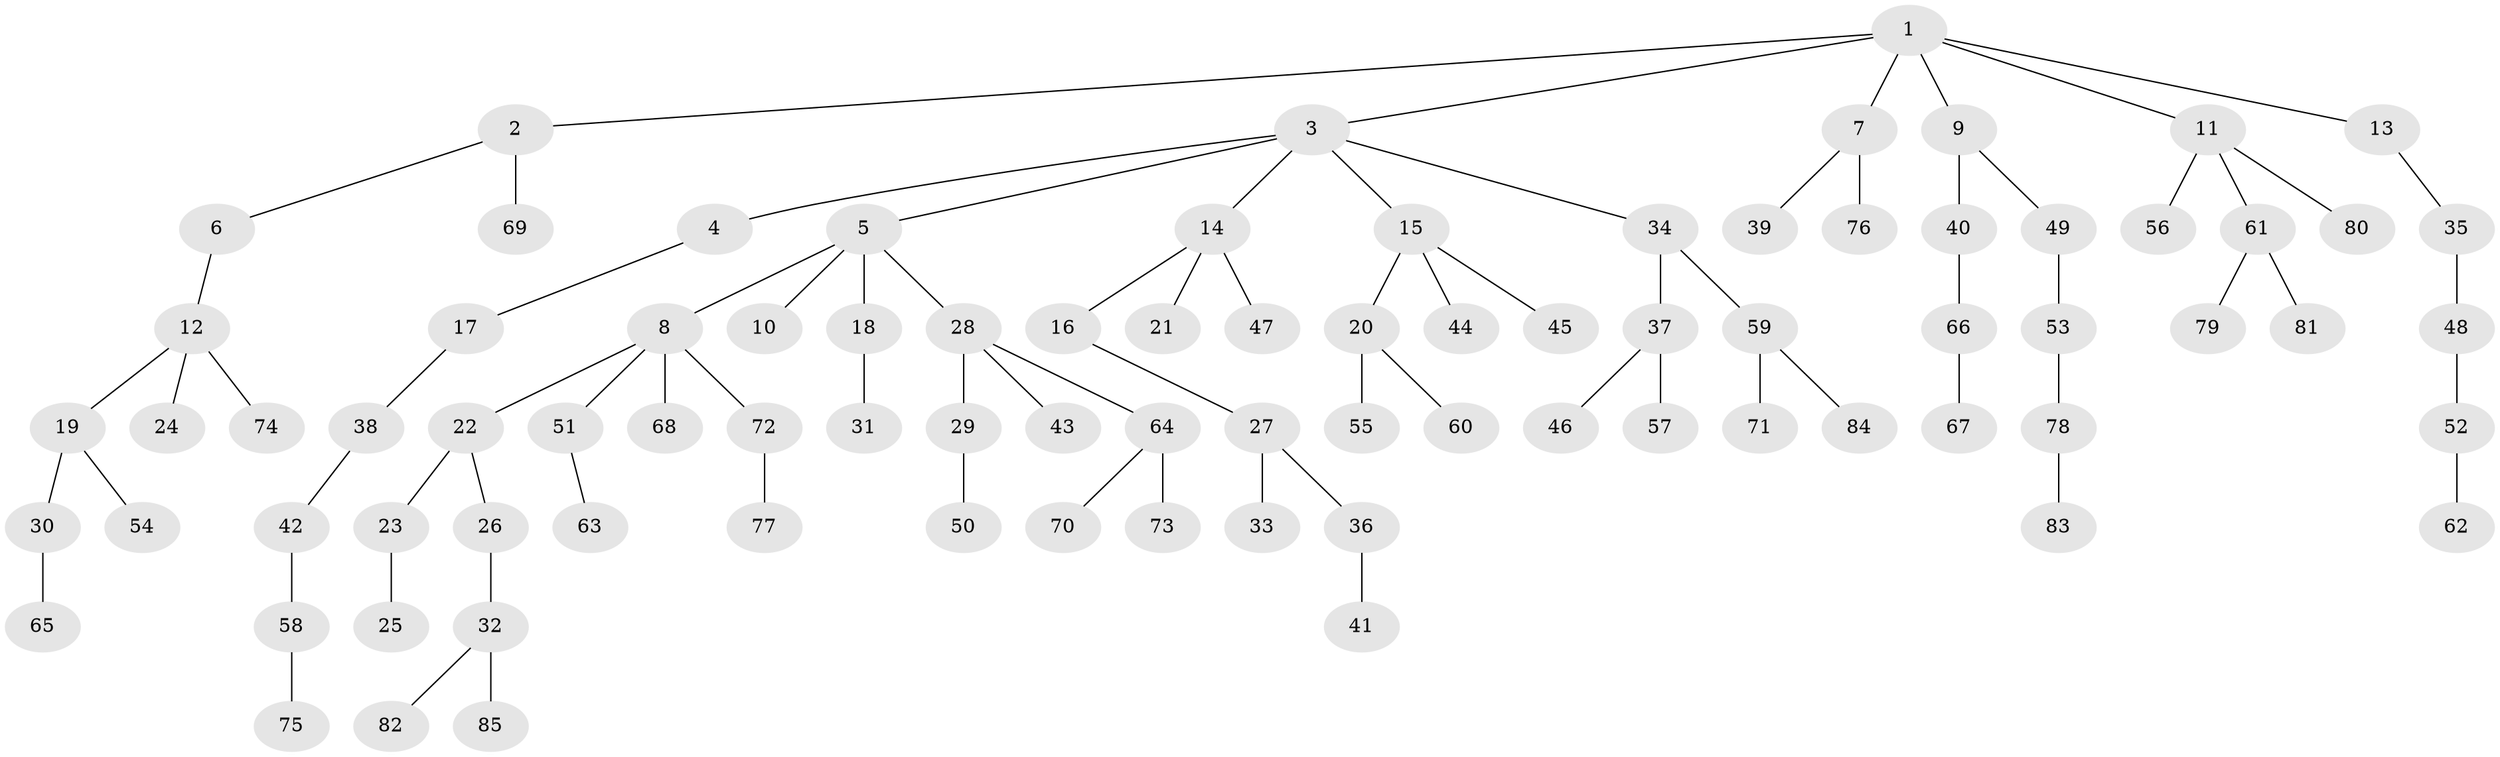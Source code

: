 // coarse degree distribution, {1: 0.76, 2: 0.2, 19: 0.04}
// Generated by graph-tools (version 1.1) at 2025/56/03/04/25 21:56:56]
// undirected, 85 vertices, 84 edges
graph export_dot {
graph [start="1"]
  node [color=gray90,style=filled];
  1;
  2;
  3;
  4;
  5;
  6;
  7;
  8;
  9;
  10;
  11;
  12;
  13;
  14;
  15;
  16;
  17;
  18;
  19;
  20;
  21;
  22;
  23;
  24;
  25;
  26;
  27;
  28;
  29;
  30;
  31;
  32;
  33;
  34;
  35;
  36;
  37;
  38;
  39;
  40;
  41;
  42;
  43;
  44;
  45;
  46;
  47;
  48;
  49;
  50;
  51;
  52;
  53;
  54;
  55;
  56;
  57;
  58;
  59;
  60;
  61;
  62;
  63;
  64;
  65;
  66;
  67;
  68;
  69;
  70;
  71;
  72;
  73;
  74;
  75;
  76;
  77;
  78;
  79;
  80;
  81;
  82;
  83;
  84;
  85;
  1 -- 2;
  1 -- 3;
  1 -- 7;
  1 -- 9;
  1 -- 11;
  1 -- 13;
  2 -- 6;
  2 -- 69;
  3 -- 4;
  3 -- 5;
  3 -- 14;
  3 -- 15;
  3 -- 34;
  4 -- 17;
  5 -- 8;
  5 -- 10;
  5 -- 18;
  5 -- 28;
  6 -- 12;
  7 -- 39;
  7 -- 76;
  8 -- 22;
  8 -- 51;
  8 -- 68;
  8 -- 72;
  9 -- 40;
  9 -- 49;
  11 -- 56;
  11 -- 61;
  11 -- 80;
  12 -- 19;
  12 -- 24;
  12 -- 74;
  13 -- 35;
  14 -- 16;
  14 -- 21;
  14 -- 47;
  15 -- 20;
  15 -- 44;
  15 -- 45;
  16 -- 27;
  17 -- 38;
  18 -- 31;
  19 -- 30;
  19 -- 54;
  20 -- 55;
  20 -- 60;
  22 -- 23;
  22 -- 26;
  23 -- 25;
  26 -- 32;
  27 -- 33;
  27 -- 36;
  28 -- 29;
  28 -- 43;
  28 -- 64;
  29 -- 50;
  30 -- 65;
  32 -- 82;
  32 -- 85;
  34 -- 37;
  34 -- 59;
  35 -- 48;
  36 -- 41;
  37 -- 46;
  37 -- 57;
  38 -- 42;
  40 -- 66;
  42 -- 58;
  48 -- 52;
  49 -- 53;
  51 -- 63;
  52 -- 62;
  53 -- 78;
  58 -- 75;
  59 -- 71;
  59 -- 84;
  61 -- 79;
  61 -- 81;
  64 -- 70;
  64 -- 73;
  66 -- 67;
  72 -- 77;
  78 -- 83;
}
